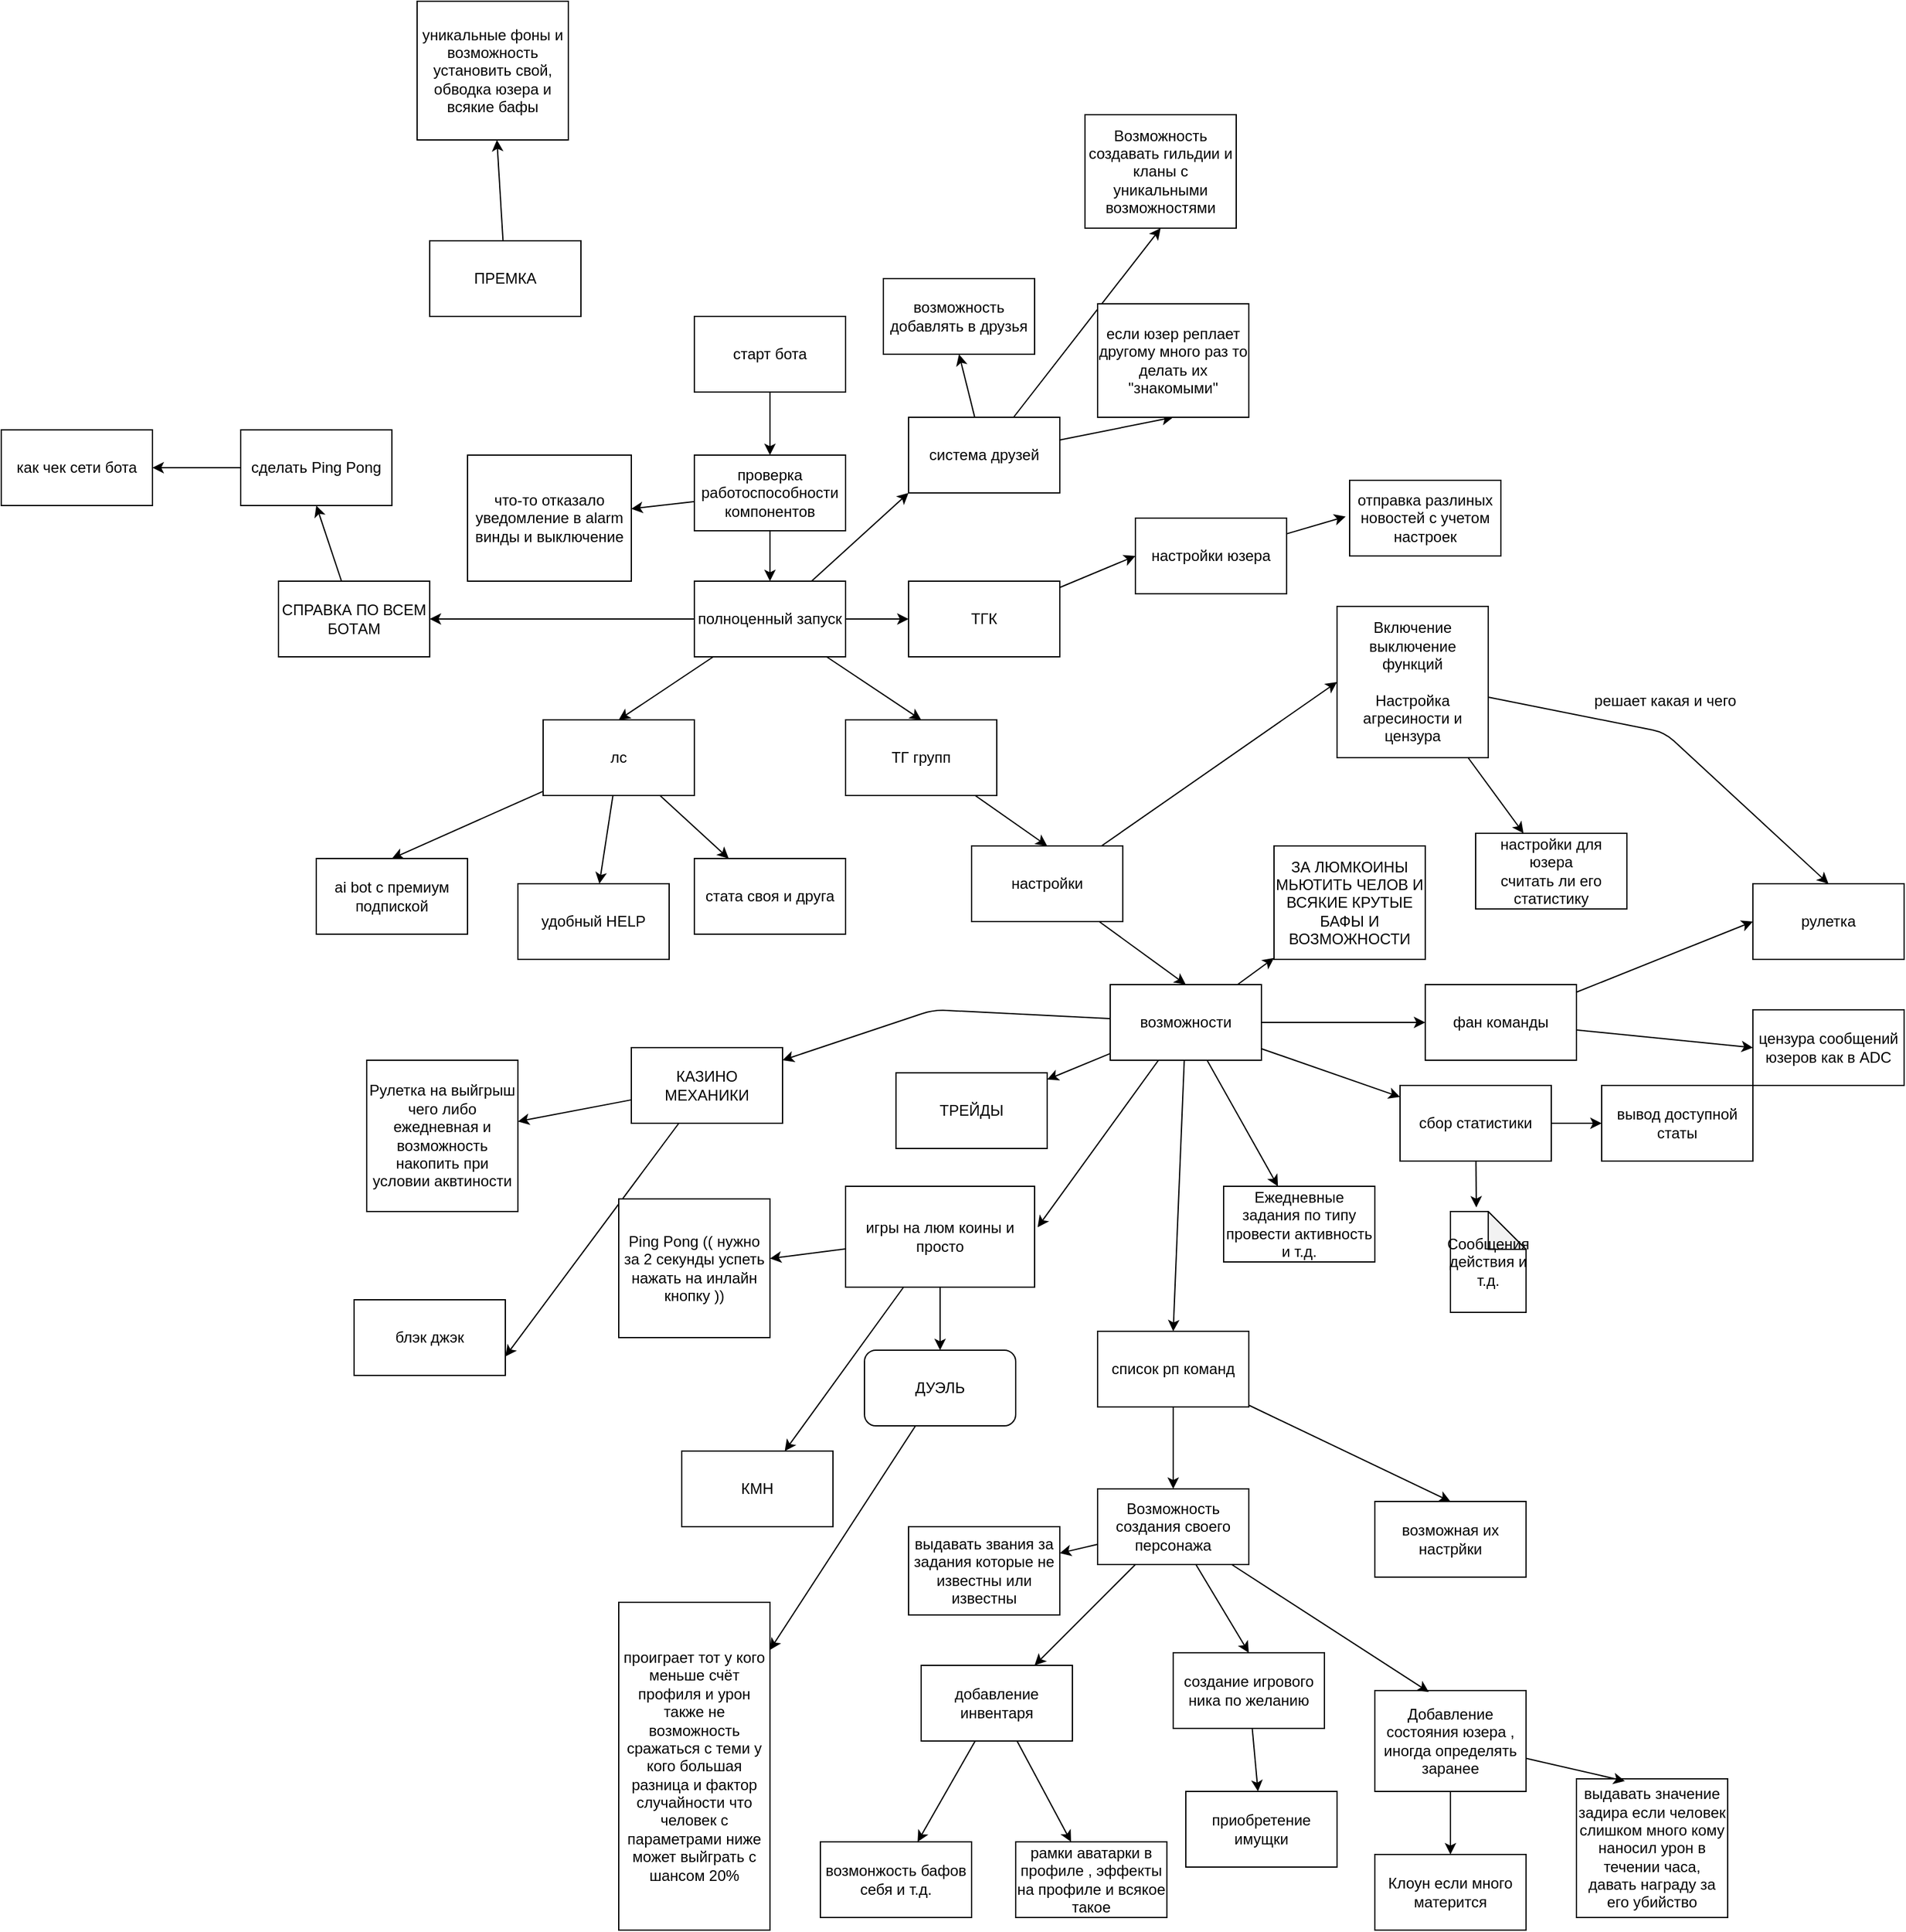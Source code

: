 <mxfile>
    <diagram id="T-KOo3m1sxwY2ycDkscS" name="Страница — 1">
        <mxGraphModel dx="2190" dy="2440" grid="1" gridSize="10" guides="1" tooltips="1" connect="1" arrows="1" fold="1" page="1" pageScale="1" pageWidth="850" pageHeight="1100" math="0" shadow="0">
            <root>
                <mxCell id="0"/>
                <mxCell id="1" parent="0"/>
                <mxCell id="4" style="edgeStyle=none;html=1;entryX=0.5;entryY=0;entryDx=0;entryDy=0;" parent="1" source="2" target="3" edge="1">
                    <mxGeometry relative="1" as="geometry"/>
                </mxCell>
                <mxCell id="2" value="старт бота" style="rounded=0;whiteSpace=wrap;html=1;" parent="1" vertex="1">
                    <mxGeometry x="340" y="70" width="120" height="60" as="geometry"/>
                </mxCell>
                <mxCell id="6" style="edgeStyle=none;html=1;" parent="1" source="3" target="5" edge="1">
                    <mxGeometry relative="1" as="geometry"/>
                </mxCell>
                <mxCell id="8" style="edgeStyle=none;html=1;entryX=0.5;entryY=0;entryDx=0;entryDy=0;" parent="1" source="3" target="7" edge="1">
                    <mxGeometry relative="1" as="geometry"/>
                </mxCell>
                <mxCell id="3" value="проверка работоспособности компонентов" style="rounded=0;whiteSpace=wrap;html=1;" parent="1" vertex="1">
                    <mxGeometry x="340" y="180" width="120" height="60" as="geometry"/>
                </mxCell>
                <mxCell id="5" value="что-то отказало уведомление в alarm винды и выключение" style="rounded=0;whiteSpace=wrap;html=1;" parent="1" vertex="1">
                    <mxGeometry x="160" y="180" width="130" height="100" as="geometry"/>
                </mxCell>
                <mxCell id="11" style="edgeStyle=none;html=1;entryX=0.5;entryY=0;entryDx=0;entryDy=0;" parent="1" source="7" target="10" edge="1">
                    <mxGeometry relative="1" as="geometry"/>
                </mxCell>
                <mxCell id="15" style="edgeStyle=none;html=1;entryX=0;entryY=0.5;entryDx=0;entryDy=0;" parent="1" source="7" target="14" edge="1">
                    <mxGeometry relative="1" as="geometry"/>
                </mxCell>
                <mxCell id="31" style="edgeStyle=none;html=1;entryX=0.5;entryY=0;entryDx=0;entryDy=0;" parent="1" source="7" target="30" edge="1">
                    <mxGeometry relative="1" as="geometry"/>
                </mxCell>
                <mxCell id="50" style="edgeStyle=none;html=1;entryX=0;entryY=1;entryDx=0;entryDy=0;" parent="1" source="7" target="51" edge="1">
                    <mxGeometry relative="1" as="geometry">
                        <mxPoint x="530" y="200" as="targetPoint"/>
                    </mxGeometry>
                </mxCell>
                <mxCell id="58" style="edgeStyle=none;html=1;" parent="1" source="7" target="57" edge="1">
                    <mxGeometry relative="1" as="geometry"/>
                </mxCell>
                <mxCell id="7" value="полноценный запуск" style="rounded=0;whiteSpace=wrap;html=1;" parent="1" vertex="1">
                    <mxGeometry x="340" y="280" width="120" height="60" as="geometry"/>
                </mxCell>
                <mxCell id="49" style="edgeStyle=none;html=1;" parent="1" source="10" target="48" edge="1">
                    <mxGeometry relative="1" as="geometry"/>
                </mxCell>
                <mxCell id="61" style="edgeStyle=none;html=1;entryX=0.5;entryY=0;entryDx=0;entryDy=0;" parent="1" source="10" target="52" edge="1">
                    <mxGeometry relative="1" as="geometry"/>
                </mxCell>
                <mxCell id="64" style="edgeStyle=none;html=1;" parent="1" source="10" target="63" edge="1">
                    <mxGeometry relative="1" as="geometry"/>
                </mxCell>
                <mxCell id="10" value="лс" style="rounded=0;whiteSpace=wrap;html=1;" parent="1" vertex="1">
                    <mxGeometry x="220" y="390" width="120" height="60" as="geometry"/>
                </mxCell>
                <mxCell id="21" style="edgeStyle=none;html=1;" parent="1" source="12" target="20" edge="1">
                    <mxGeometry relative="1" as="geometry"/>
                </mxCell>
                <mxCell id="27" style="edgeStyle=none;html=1;entryX=0.5;entryY=0;entryDx=0;entryDy=0;" parent="1" source="12" target="26" edge="1">
                    <mxGeometry relative="1" as="geometry"/>
                </mxCell>
                <mxCell id="40" style="edgeStyle=none;html=1;entryX=0;entryY=0.5;entryDx=0;entryDy=0;" parent="1" source="12" target="39" edge="1">
                    <mxGeometry relative="1" as="geometry"/>
                </mxCell>
                <mxCell id="73" style="edgeStyle=none;html=1;" edge="1" parent="1" source="12" target="72">
                    <mxGeometry relative="1" as="geometry">
                        <Array as="points">
                            <mxPoint x="530" y="620"/>
                        </Array>
                    </mxGeometry>
                </mxCell>
                <mxCell id="99" style="edgeStyle=none;html=1;" edge="1" parent="1" source="12" target="98">
                    <mxGeometry relative="1" as="geometry"/>
                </mxCell>
                <mxCell id="101" style="edgeStyle=none;html=1;" edge="1" parent="1" source="12" target="100">
                    <mxGeometry relative="1" as="geometry"/>
                </mxCell>
                <mxCell id="103" style="edgeStyle=none;html=1;" edge="1" parent="1" source="12" target="102">
                    <mxGeometry relative="1" as="geometry"/>
                </mxCell>
                <mxCell id="12" value="возможности" style="rounded=0;whiteSpace=wrap;html=1;" parent="1" vertex="1">
                    <mxGeometry x="670" y="600" width="120" height="60" as="geometry"/>
                </mxCell>
                <mxCell id="17" style="edgeStyle=none;html=1;entryX=0;entryY=0.5;entryDx=0;entryDy=0;" parent="1" source="14" target="16" edge="1">
                    <mxGeometry relative="1" as="geometry"/>
                </mxCell>
                <mxCell id="14" value="ТГК" style="rounded=0;whiteSpace=wrap;html=1;" parent="1" vertex="1">
                    <mxGeometry x="510" y="280" width="120" height="60" as="geometry"/>
                </mxCell>
                <mxCell id="16" value="настройки юзера" style="rounded=0;whiteSpace=wrap;html=1;" parent="1" vertex="1">
                    <mxGeometry x="690" y="230" width="120" height="60" as="geometry"/>
                </mxCell>
                <mxCell id="18" value="отправка разлиных новостей с учетом настроек" style="rounded=0;whiteSpace=wrap;html=1;" parent="1" vertex="1">
                    <mxGeometry x="860" y="200" width="120" height="60" as="geometry"/>
                </mxCell>
                <mxCell id="19" style="edgeStyle=none;html=1;entryX=-0.026;entryY=0.479;entryDx=0;entryDy=0;entryPerimeter=0;" parent="1" source="16" target="18" edge="1">
                    <mxGeometry relative="1" as="geometry"/>
                </mxCell>
                <mxCell id="25" style="edgeStyle=none;html=1;" parent="1" source="20" target="24" edge="1">
                    <mxGeometry relative="1" as="geometry"/>
                </mxCell>
                <mxCell id="20" value="сбор статистики" style="rounded=0;whiteSpace=wrap;html=1;" parent="1" vertex="1">
                    <mxGeometry x="900" y="680" width="120" height="60" as="geometry"/>
                </mxCell>
                <mxCell id="22" value="Сообщения действия и т.д." style="shape=note;whiteSpace=wrap;html=1;backgroundOutline=1;darkOpacity=0.05;" parent="1" vertex="1">
                    <mxGeometry x="940" y="780" width="60" height="80" as="geometry"/>
                </mxCell>
                <mxCell id="23" style="edgeStyle=none;html=1;entryX=0.342;entryY=-0.04;entryDx=0;entryDy=0;entryPerimeter=0;" parent="1" source="20" target="22" edge="1">
                    <mxGeometry relative="1" as="geometry"/>
                </mxCell>
                <mxCell id="24" value="вывод доступной статы" style="rounded=0;whiteSpace=wrap;html=1;" parent="1" vertex="1">
                    <mxGeometry x="1060" y="680" width="120" height="60" as="geometry"/>
                </mxCell>
                <mxCell id="29" style="edgeStyle=none;html=1;entryX=0.5;entryY=0;entryDx=0;entryDy=0;" parent="1" source="26" target="28" edge="1">
                    <mxGeometry relative="1" as="geometry"/>
                </mxCell>
                <mxCell id="81" style="edgeStyle=none;html=1;" edge="1" parent="1" source="26" target="80">
                    <mxGeometry relative="1" as="geometry"/>
                </mxCell>
                <mxCell id="26" value="список рп команд" style="rounded=0;whiteSpace=wrap;html=1;" parent="1" vertex="1">
                    <mxGeometry x="660" y="875" width="120" height="60" as="geometry"/>
                </mxCell>
                <mxCell id="28" value="возможная их настрйки" style="rounded=0;whiteSpace=wrap;html=1;" parent="1" vertex="1">
                    <mxGeometry x="880" y="1010" width="120" height="60" as="geometry"/>
                </mxCell>
                <mxCell id="33" style="edgeStyle=none;html=1;entryX=0.5;entryY=0;entryDx=0;entryDy=0;" parent="1" source="30" target="32" edge="1">
                    <mxGeometry relative="1" as="geometry"/>
                </mxCell>
                <mxCell id="30" value="ТГ групп" style="rounded=0;whiteSpace=wrap;html=1;" parent="1" vertex="1">
                    <mxGeometry x="460" y="390" width="120" height="60" as="geometry"/>
                </mxCell>
                <mxCell id="34" style="edgeStyle=none;html=1;entryX=0.5;entryY=0;entryDx=0;entryDy=0;" parent="1" source="32" target="12" edge="1">
                    <mxGeometry relative="1" as="geometry"/>
                </mxCell>
                <mxCell id="36" style="edgeStyle=none;html=1;entryX=0;entryY=0.5;entryDx=0;entryDy=0;" parent="1" source="32" target="35" edge="1">
                    <mxGeometry relative="1" as="geometry"/>
                </mxCell>
                <mxCell id="32" value="настройки" style="rounded=0;whiteSpace=wrap;html=1;" parent="1" vertex="1">
                    <mxGeometry x="560" y="490" width="120" height="60" as="geometry"/>
                </mxCell>
                <mxCell id="38" style="edgeStyle=none;html=1;" parent="1" source="35" target="37" edge="1">
                    <mxGeometry relative="1" as="geometry"/>
                </mxCell>
                <mxCell id="43" style="edgeStyle=none;html=1;entryX=0.5;entryY=0;entryDx=0;entryDy=0;" parent="1" source="35" target="41" edge="1">
                    <mxGeometry relative="1" as="geometry">
                        <Array as="points">
                            <mxPoint x="1110" y="400"/>
                        </Array>
                    </mxGeometry>
                </mxCell>
                <mxCell id="35" value="Включение выключение функций&lt;br&gt;&lt;br&gt;Настройка агресиности и цензура" style="whiteSpace=wrap;html=1;aspect=fixed;" parent="1" vertex="1">
                    <mxGeometry x="850" y="300" width="120" height="120" as="geometry"/>
                </mxCell>
                <mxCell id="37" value="настройки для юзера&lt;br&gt;считать ли его статистику" style="rounded=0;whiteSpace=wrap;html=1;" parent="1" vertex="1">
                    <mxGeometry x="960" y="480" width="120" height="60" as="geometry"/>
                </mxCell>
                <mxCell id="42" style="edgeStyle=none;html=1;entryX=0;entryY=0.5;entryDx=0;entryDy=0;" parent="1" source="39" target="41" edge="1">
                    <mxGeometry relative="1" as="geometry"/>
                </mxCell>
                <mxCell id="47" style="edgeStyle=none;html=1;entryX=0;entryY=0.5;entryDx=0;entryDy=0;" parent="1" source="39" target="46" edge="1">
                    <mxGeometry relative="1" as="geometry"/>
                </mxCell>
                <mxCell id="39" value="фан команды" style="rounded=0;whiteSpace=wrap;html=1;" parent="1" vertex="1">
                    <mxGeometry x="920" y="600" width="120" height="60" as="geometry"/>
                </mxCell>
                <mxCell id="41" value="рулетка" style="rounded=0;whiteSpace=wrap;html=1;" parent="1" vertex="1">
                    <mxGeometry x="1180" y="520" width="120" height="60" as="geometry"/>
                </mxCell>
                <mxCell id="44" value="решает какая и чего" style="text;html=1;align=center;verticalAlign=middle;resizable=0;points=[];autosize=1;strokeColor=none;fillColor=none;" parent="1" vertex="1">
                    <mxGeometry x="1040" y="360" width="140" height="30" as="geometry"/>
                </mxCell>
                <mxCell id="46" value="цензура сообщений юзеров как в ADC" style="rounded=0;whiteSpace=wrap;html=1;" parent="1" vertex="1">
                    <mxGeometry x="1180" y="620" width="120" height="60" as="geometry"/>
                </mxCell>
                <mxCell id="48" value="стата своя и друга" style="rounded=0;whiteSpace=wrap;html=1;" parent="1" vertex="1">
                    <mxGeometry x="340" y="500" width="120" height="60" as="geometry"/>
                </mxCell>
                <mxCell id="54" style="edgeStyle=none;html=1;entryX=0.5;entryY=1;entryDx=0;entryDy=0;" parent="1" source="51" target="53" edge="1">
                    <mxGeometry relative="1" as="geometry"/>
                </mxCell>
                <mxCell id="56" style="edgeStyle=none;html=1;entryX=0.5;entryY=1;entryDx=0;entryDy=0;" parent="1" source="51" target="55" edge="1">
                    <mxGeometry relative="1" as="geometry"/>
                </mxCell>
                <mxCell id="106" style="edgeStyle=none;html=1;entryX=0.5;entryY=1;entryDx=0;entryDy=0;" edge="1" parent="1" source="51" target="104">
                    <mxGeometry relative="1" as="geometry"/>
                </mxCell>
                <mxCell id="51" value="система друзей" style="rounded=0;whiteSpace=wrap;html=1;" parent="1" vertex="1">
                    <mxGeometry x="510" y="150" width="120" height="60" as="geometry"/>
                </mxCell>
                <mxCell id="52" value="ai bot с премиум подпиской" style="rounded=0;whiteSpace=wrap;html=1;" parent="1" vertex="1">
                    <mxGeometry x="40" y="500" width="120" height="60" as="geometry"/>
                </mxCell>
                <mxCell id="53" value="если юзер реплает другому много раз то делать их &quot;знакомыми&quot;" style="rounded=0;whiteSpace=wrap;html=1;" parent="1" vertex="1">
                    <mxGeometry x="660" y="60" width="120" height="90" as="geometry"/>
                </mxCell>
                <mxCell id="55" value="возможность добавлять в друзья" style="rounded=0;whiteSpace=wrap;html=1;" parent="1" vertex="1">
                    <mxGeometry x="490" y="40" width="120" height="60" as="geometry"/>
                </mxCell>
                <mxCell id="59" style="edgeStyle=none;html=1;entryX=0.5;entryY=1;entryDx=0;entryDy=0;" parent="1" source="57" target="60" edge="1">
                    <mxGeometry relative="1" as="geometry">
                        <mxPoint x="70" y="210" as="targetPoint"/>
                    </mxGeometry>
                </mxCell>
                <mxCell id="57" value="СПРАВКА ПО ВСЕМ БОТАМ" style="rounded=0;whiteSpace=wrap;html=1;" parent="1" vertex="1">
                    <mxGeometry x="10" y="280" width="120" height="60" as="geometry"/>
                </mxCell>
                <mxCell id="68" style="edgeStyle=none;html=1;" edge="1" parent="1" source="60" target="65">
                    <mxGeometry relative="1" as="geometry"/>
                </mxCell>
                <mxCell id="60" value="сделать Ping Pong" style="rounded=0;whiteSpace=wrap;html=1;" parent="1" vertex="1">
                    <mxGeometry x="-20" y="160" width="120" height="60" as="geometry"/>
                </mxCell>
                <mxCell id="125" style="edgeStyle=none;html=1;" edge="1" parent="1" source="62" target="124">
                    <mxGeometry relative="1" as="geometry"/>
                </mxCell>
                <mxCell id="62" value="ПРЕМКА" style="rounded=0;whiteSpace=wrap;html=1;" parent="1" vertex="1">
                    <mxGeometry x="130" y="10" width="120" height="60" as="geometry"/>
                </mxCell>
                <mxCell id="63" value="удобный HELP" style="rounded=0;whiteSpace=wrap;html=1;" parent="1" vertex="1">
                    <mxGeometry x="200" y="520" width="120" height="60" as="geometry"/>
                </mxCell>
                <mxCell id="65" value="как чек сети бота" style="rounded=0;whiteSpace=wrap;html=1;" vertex="1" parent="1">
                    <mxGeometry x="-210" y="160" width="120" height="60" as="geometry"/>
                </mxCell>
                <mxCell id="75" style="edgeStyle=none;html=1;" edge="1" parent="1" source="70" target="74">
                    <mxGeometry relative="1" as="geometry"/>
                </mxCell>
                <mxCell id="87" style="edgeStyle=none;html=1;" edge="1" parent="1" source="70" target="86">
                    <mxGeometry relative="1" as="geometry"/>
                </mxCell>
                <mxCell id="95" style="edgeStyle=none;html=1;" edge="1" parent="1" source="70" target="94">
                    <mxGeometry relative="1" as="geometry"/>
                </mxCell>
                <mxCell id="70" value="игры на люм коины и просто" style="rounded=0;whiteSpace=wrap;html=1;" vertex="1" parent="1">
                    <mxGeometry x="460" y="760" width="150" height="80" as="geometry"/>
                </mxCell>
                <mxCell id="71" style="edgeStyle=none;html=1;entryX=1.016;entryY=0.406;entryDx=0;entryDy=0;entryPerimeter=0;" edge="1" parent="1" source="12" target="70">
                    <mxGeometry relative="1" as="geometry"/>
                </mxCell>
                <mxCell id="77" style="edgeStyle=none;html=1;" edge="1" parent="1" source="72" target="76">
                    <mxGeometry relative="1" as="geometry"/>
                </mxCell>
                <mxCell id="79" style="edgeStyle=none;html=1;entryX=1;entryY=0.75;entryDx=0;entryDy=0;" edge="1" parent="1" source="72" target="78">
                    <mxGeometry relative="1" as="geometry"/>
                </mxCell>
                <mxCell id="72" value="КАЗИНО МЕХАНИКИ" style="rounded=0;whiteSpace=wrap;html=1;" vertex="1" parent="1">
                    <mxGeometry x="290" y="650" width="120" height="60" as="geometry"/>
                </mxCell>
                <mxCell id="74" value="Ping Pong (( нужно за 2 секунды успеть нажать на инлайн кнопку ))" style="rounded=0;whiteSpace=wrap;html=1;" vertex="1" parent="1">
                    <mxGeometry x="280" y="770" width="120" height="110" as="geometry"/>
                </mxCell>
                <mxCell id="76" value="Рулетка на выйгрыш чего либо ежедневная и возможность накопить при условии аквтиности" style="rounded=0;whiteSpace=wrap;html=1;" vertex="1" parent="1">
                    <mxGeometry x="80" y="660" width="120" height="120" as="geometry"/>
                </mxCell>
                <mxCell id="78" value="блэк джэк" style="rounded=0;whiteSpace=wrap;html=1;" vertex="1" parent="1">
                    <mxGeometry x="70" y="850" width="120" height="60" as="geometry"/>
                </mxCell>
                <mxCell id="83" style="edgeStyle=none;html=1;entryX=0.5;entryY=0;entryDx=0;entryDy=0;" edge="1" parent="1" source="80" target="84">
                    <mxGeometry relative="1" as="geometry"/>
                </mxCell>
                <mxCell id="116" style="edgeStyle=none;html=1;" edge="1" parent="1" source="80" target="115">
                    <mxGeometry relative="1" as="geometry"/>
                </mxCell>
                <mxCell id="80" value="Возможность создания своего персонажа" style="rounded=0;whiteSpace=wrap;html=1;" vertex="1" parent="1">
                    <mxGeometry x="660" y="1000" width="120" height="60" as="geometry"/>
                </mxCell>
                <mxCell id="82" value="приобретение имущки" style="rounded=0;whiteSpace=wrap;html=1;" vertex="1" parent="1">
                    <mxGeometry x="730" y="1240" width="120" height="60" as="geometry"/>
                </mxCell>
                <mxCell id="85" style="edgeStyle=none;html=1;" edge="1" parent="1" source="84" target="82">
                    <mxGeometry relative="1" as="geometry"/>
                </mxCell>
                <mxCell id="84" value="создание игрового ника по желанию" style="rounded=0;whiteSpace=wrap;html=1;" vertex="1" parent="1">
                    <mxGeometry x="720" y="1130" width="120" height="60" as="geometry"/>
                </mxCell>
                <mxCell id="86" value="КМН" style="rounded=0;whiteSpace=wrap;html=1;" vertex="1" parent="1">
                    <mxGeometry x="330" y="970" width="120" height="60" as="geometry"/>
                </mxCell>
                <mxCell id="91" style="edgeStyle=none;html=1;" edge="1" parent="1" source="88" target="90">
                    <mxGeometry relative="1" as="geometry"/>
                </mxCell>
                <mxCell id="120" style="edgeStyle=none;html=1;" edge="1" parent="1" source="88" target="119">
                    <mxGeometry relative="1" as="geometry"/>
                </mxCell>
                <mxCell id="88" value="добавление инвентаря" style="rounded=0;whiteSpace=wrap;html=1;" vertex="1" parent="1">
                    <mxGeometry x="520" y="1140" width="120" height="60" as="geometry"/>
                </mxCell>
                <mxCell id="89" style="edgeStyle=none;html=1;" edge="1" parent="1" source="80" target="88">
                    <mxGeometry relative="1" as="geometry">
                        <mxPoint x="590" y="1130" as="targetPoint"/>
                    </mxGeometry>
                </mxCell>
                <mxCell id="90" value="возмонжость бафов себя и т.д." style="rounded=0;whiteSpace=wrap;html=1;" vertex="1" parent="1">
                    <mxGeometry x="440" y="1280" width="120" height="60" as="geometry"/>
                </mxCell>
                <mxCell id="97" style="edgeStyle=none;html=1;" edge="1" parent="1" source="94" target="96">
                    <mxGeometry relative="1" as="geometry"/>
                </mxCell>
                <mxCell id="94" value="ДУЭЛЬ" style="rounded=1;whiteSpace=wrap;html=1;" vertex="1" parent="1">
                    <mxGeometry x="475" y="890" width="120" height="60" as="geometry"/>
                </mxCell>
                <mxCell id="96" value="проиграет тот у кого меньше счёт профиля и урон также не возможность сражаться с теми у кого большая разница и фактор случайности что человек с параметрами ниже может выйграть с шансом 20%" style="rounded=0;whiteSpace=wrap;html=1;" vertex="1" parent="1">
                    <mxGeometry x="280" y="1090" width="120" height="260" as="geometry"/>
                </mxCell>
                <mxCell id="98" value="Ежедневные задания по типу провести активность и т.д." style="rounded=0;whiteSpace=wrap;html=1;" vertex="1" parent="1">
                    <mxGeometry x="760" y="760" width="120" height="60" as="geometry"/>
                </mxCell>
                <mxCell id="100" value="ЗА ЛЮМКОИНЫ МЬЮТИТЬ ЧЕЛОВ И ВСЯКИЕ КРУТЫЕ БАФЫ И ВОЗМОЖНОСТИ" style="rounded=0;whiteSpace=wrap;html=1;" vertex="1" parent="1">
                    <mxGeometry x="800" y="490" width="120" height="90" as="geometry"/>
                </mxCell>
                <mxCell id="102" value="ТРЕЙДЫ" style="rounded=0;whiteSpace=wrap;html=1;" vertex="1" parent="1">
                    <mxGeometry x="500" y="670" width="120" height="60" as="geometry"/>
                </mxCell>
                <mxCell id="104" value="Возможность создавать гильдии и кланы с уникальными возможностями" style="rounded=0;whiteSpace=wrap;html=1;" vertex="1" parent="1">
                    <mxGeometry x="650" y="-90" width="120" height="90" as="geometry"/>
                </mxCell>
                <mxCell id="118" style="edgeStyle=none;html=1;" edge="1" parent="1" source="107" target="117">
                    <mxGeometry relative="1" as="geometry"/>
                </mxCell>
                <mxCell id="107" value="Добавление состояния юзера , иногда определять заранее" style="rounded=0;whiteSpace=wrap;html=1;" vertex="1" parent="1">
                    <mxGeometry x="880" y="1160" width="120" height="80" as="geometry"/>
                </mxCell>
                <mxCell id="108" style="edgeStyle=none;html=1;entryX=0.357;entryY=0.014;entryDx=0;entryDy=0;entryPerimeter=0;" edge="1" parent="1" source="80" target="107">
                    <mxGeometry relative="1" as="geometry"/>
                </mxCell>
                <mxCell id="112" value="выдавать значение задира если человек слишком много кому наносил урон в течении часа, давать награду за его убийство" style="rounded=0;whiteSpace=wrap;html=1;" vertex="1" parent="1">
                    <mxGeometry x="1040" y="1230" width="120" height="110" as="geometry"/>
                </mxCell>
                <mxCell id="114" style="edgeStyle=none;html=1;entryX=0.32;entryY=0.016;entryDx=0;entryDy=0;entryPerimeter=0;" edge="1" parent="1" source="107" target="112">
                    <mxGeometry relative="1" as="geometry"/>
                </mxCell>
                <mxCell id="115" value="выдавать звания за задания которые не известны или известны" style="rounded=0;whiteSpace=wrap;html=1;" vertex="1" parent="1">
                    <mxGeometry x="510" y="1030" width="120" height="70" as="geometry"/>
                </mxCell>
                <mxCell id="117" value="Клоун если много матерится" style="rounded=0;whiteSpace=wrap;html=1;" vertex="1" parent="1">
                    <mxGeometry x="880" y="1290" width="120" height="60" as="geometry"/>
                </mxCell>
                <mxCell id="119" value="рамки аватарки в профиле , эффекты на профиле и всякое такое" style="rounded=0;whiteSpace=wrap;html=1;" vertex="1" parent="1">
                    <mxGeometry x="595" y="1280" width="120" height="60" as="geometry"/>
                </mxCell>
                <mxCell id="124" value="уникальные фоны и возможность установить свой, обводка юзера и всякие бафы" style="rounded=0;whiteSpace=wrap;html=1;" vertex="1" parent="1">
                    <mxGeometry x="120" y="-180" width="120" height="110" as="geometry"/>
                </mxCell>
            </root>
        </mxGraphModel>
    </diagram>
</mxfile>